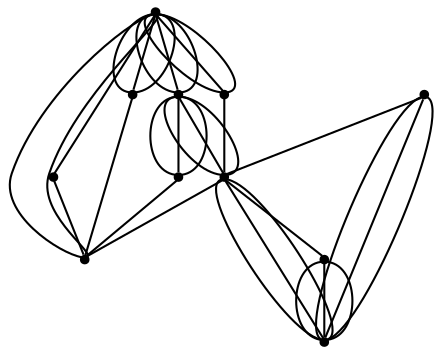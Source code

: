 graph {
  node [shape=point,comment="{\"directed\":false,\"doi\":\"10.1007/978-3-031-49275-4_5\",\"figure\":\"3\"}"]

  v0 [pos="1131.4386358919562,1547.1670153644277"]
  v1 [pos="1029.9682449999568,1747.3798166188822"]
  v2 [pos="794.0723206250959,2078.774424552072"]
  v3 [pos="847.5641693609263,1478.465277580241"]
  v4 [pos="846.1097750713398,1600.341542083193"]
  v5 [pos="876.4104191654033,1865.9555011640898"]
  v6 [pos="961.8532221998106,1996.7040216749056"]
  v7 [pos="725.6114404210907,1844.4982341186399"]
  v8 [pos="760.2294201347531,1962.957298935059"]
  v9 [pos="695.4899884881,1722.4219229053447"]
  v10 [pos="636.8264301524816,1909.5078192679393"]

  v0 -- v4 [id="-1",pos="1131.4386358919562,1547.1670153644277 992.9498661066162,1614.0851198920602 992.9498661066162,1614.0851198920602 992.9498661066162,1614.0851198920602 846.1097750713398,1600.341542083193 846.1097750713398,1600.341542083193 846.1097750713398,1600.341542083193"]
  v10 -- v2 [id="-2",pos="636.8264301524816,1909.5078192679393 794.0723206250959,2078.774424552072 794.0723206250959,2078.774424552072 794.0723206250959,2078.774424552072"]
  v7 -- v10 [id="-3",pos="725.6114404210907,1844.4982341186399 667.8480397264038,1852.391113320177 667.8480397264038,1852.391113320177 667.8480397264038,1852.391113320177 636.8264301524816,1909.5078192679393 636.8264301524816,1909.5078192679393 636.8264301524816,1909.5078192679393"]
  v9 -- v7 [id="-4",pos="695.4899884881,1722.4219229053447 675.2908732526903,1790.9486675087103 675.2908732526903,1790.9486675087103 675.2908732526903,1790.9486675087103 725.6114404210907,1844.4982341186399 725.6114404210907,1844.4982341186399 725.6114404210907,1844.4982341186399"]
  v9 -- v7 [id="-5",pos="695.4899884881,1722.4219229053447 745.8146253152332,1775.9714895152742 745.8146253152332,1775.9714895152742 745.8146253152332,1775.9714895152742 725.6114404210907,1844.4982341186399 725.6114404210907,1844.4982341186399 725.6114404210907,1844.4982341186399"]
  v7 -- v2 [id="-6",pos="725.6114404210907,1844.4982341186399 721.3274251323653,1979.7682172440932 721.3274251323653,1979.7682172440932 721.3274251323653,1979.7682172440932 794.0723206250959,2078.774424552072 794.0723206250959,2078.774424552072 794.0723206250959,2078.774424552072"]
  v9 -- v1 [id="-7",pos="695.4899884881,1722.4219229053447 1029.9682449999568,1747.3798166188822 1029.9682449999568,1747.3798166188822 1029.9682449999568,1747.3798166188822"]
  v7 -- v8 [id="-8",pos="725.6114404210907,1844.4982341186399 760.2294201347531,1962.957298935059 760.2294201347531,1962.957298935059 760.2294201347531,1962.957298935059"]
  v7 -- v5 [id="-9",pos="725.6114404210907,1844.4982341186399 876.4104191654033,1865.9555011640898 876.4104191654033,1865.9555011640898 876.4104191654033,1865.9555011640898"]
  v7 -- v10 [id="-10",pos="725.6114404210907,1844.4982341186399 636.8264301524816,1909.5078192679393 636.8264301524816,1909.5078192679393 636.8264301524816,1909.5078192679393"]
  v7 -- v2 [id="-12",pos="725.6114404210907,1844.4982341186399 798.3605327493896,1943.5003718177625 798.3605327493896,1943.5003718177625 798.3605327493896,1943.5003718177625 794.0723206250959,2078.774424552072 794.0723206250959,2078.774424552072 794.0723206250959,2078.774424552072"]
  v7 -- v5 [id="-13",pos="725.6114404210907,1844.4982341186399 804.6365188109195,1828.7625827746087 804.6365188109195,1828.7625827746087 804.6365188109195,1828.7625827746087 876.4104191654033,1865.9555011640898 876.4104191654033,1865.9555011640898 876.4104191654033,1865.9555011640898"]
  v8 -- v2 [id="-15",pos="760.2294201347531,1962.957298935059 794.0723206250959,2078.774424552072 794.0723206250959,2078.774424552072 794.0723206250959,2078.774424552072"]
  v7 -- v10 [id="-16",pos="725.6114404210907,1844.4982341186399 694.593964094319,1901.6149400664021 694.593964094319,1901.6149400664021 694.593964094319,1901.6149400664021 636.8264301524816,1909.5078192679393 636.8264301524816,1909.5078192679393 636.8264301524816,1909.5078192679393"]
  v7 -- v5 [id="-17",pos="725.6114404210907,1844.4982341186399 797.3895376111425,1881.6870828992644 797.3895376111425,1881.6870828992644 797.3895376111425,1881.6870828992644 876.4104191654033,1865.9555011640898 876.4104191654033,1865.9555011640898 876.4104191654033,1865.9555011640898"]
  v4 -- v3 [id="-19",pos="846.1097750713398,1600.341542083193 816.3008602113345,1538.6616600300163 816.3008602113345,1538.6616600300163 816.3008602113345,1538.6616600300163 847.5641693609263,1478.465277580241 847.5641693609263,1478.465277580241 847.5641693609263,1478.465277580241"]
  v4 -- v0 [id="-23",pos="846.1097750713398,1600.341542083193 878.6483499378633,1594.2822760219772 878.6483499378633,1594.2822760219772 878.6483499378633,1594.2822760219772 1092.123952058709,1554.4972711415803 1092.123952058709,1554.4972711415803 1092.123952058709,1554.4972711415803 1131.4386358919562,1547.1670153644277 1131.4386358919562,1547.1670153644277 1131.4386358919562,1547.1670153644277"]
  v4 -- v0 [id="-27",pos="846.1097750713398,1600.341542083193 984.6026781038302,1533.4273799891403 984.6026781038302,1533.4273799891403 984.6026781038302,1533.4273799891403 1131.4386358919562,1547.1670153644277 1131.4386358919562,1547.1670153644277 1131.4386358919562,1547.1670153644277"]
  v3 -- v4 [id="-29",pos="847.5641693609263,1478.465277580241 877.3731478093495,1540.1451596334177 877.3731478093495,1540.1451596334177 877.3731478093495,1540.1451596334177 846.1097750713398,1600.341542083193 846.1097750713398,1600.341542083193 846.1097750713398,1600.341542083193"]
  v5 -- v1 [id="-30",pos="876.4104191654033,1865.9555011640898 1029.9682449999568,1747.3798166188822 1029.9682449999568,1747.3798166188822 1029.9682449999568,1747.3798166188822"]
  v5 -- v6 [id="-31",pos="876.4104191654033,1865.9555011640898 948.2468905229017,1921.2678442851854 948.2468905229017,1921.2678442851854 948.2468905229017,1921.2678442851854 961.8532221998106,1996.7040216749056 961.8532221998106,1996.7040216749056 961.8532221998106,1996.7040216749056"]
  v5 -- v1 [id="-32",pos="876.4104191654033,1865.9555011640898 934.540534264954,1784.1226617039104 934.540534264954,1784.1226617039104 934.540534264954,1784.1226617039104 1029.9682449999568,1747.3798166188822 1029.9682449999568,1747.3798166188822 1029.9682449999568,1747.3798166188822"]
  v5 -- v6 [id="-33",pos="876.4104191654033,1865.9555011640898 892.7588741786988,1890.9717683296597 892.7588741786988,1890.9717683296597 892.7588741786988,1890.9717683296597 944.9797176215834,1970.8876948432403 944.9797176215834,1970.8876948432403 944.9797176215834,1970.8876948432403 961.8532221998106,1996.7040216749056 961.8532221998106,1996.7040216749056 961.8532221998106,1996.7040216749056"]
  v5 -- v6 [id="-34",pos="876.4104191654033,1865.9555011640898 890.0167508423121,1941.3834121608204 890.0167508423121,1941.3834121608204 890.0167508423121,1941.3834121608204 961.8532221998106,1996.7040216749056 961.8532221998106,1996.7040216749056 961.8532221998106,1996.7040216749056"]
  v4 -- v3 [id="-35",pos="846.1097750713398,1600.341542083193 847.5641693609263,1478.465277580241 847.5641693609263,1478.465277580241 847.5641693609263,1478.465277580241"]
  v1 -- v4 [id="-36",pos="1029.9682449999568,1747.3798166188822 960.9197442280054,1645.581476109644 960.9197442280054,1645.581476109644 960.9197442280054,1645.581476109644 846.1097750713398,1600.341542083193 846.1097750713398,1600.341542083193 846.1097750713398,1600.341542083193"]
  v6 -- v2 [id="-37",pos="961.8532221998106,1996.7040216749056 794.0723206250959,2078.774424552072 794.0723206250959,2078.774424552072 794.0723206250959,2078.774424552072"]
  v5 -- v1 [id="-39",pos="876.4104191654033,1865.9555011640898 971.8381299004061,1829.2000657266622 971.8381299004061,1829.2000657266622 971.8381299004061,1829.2000657266622 1029.9682449999568,1747.3798166188822 1029.9682449999568,1747.3798166188822 1029.9682449999568,1747.3798166188822"]
  v4 -- v1 [id="-40",pos="846.1097750713398,1600.341542083193 915.1582758432914,1702.127292240032 915.1582758432914,1702.127292240032 915.1582758432914,1702.127292240032 1029.9682449999568,1747.3798166188822 1029.9682449999568,1747.3798166188822 1029.9682449999568,1747.3798166188822"]
  v1 -- v4 [id="-41",pos="1029.9682449999568,1747.3798166188822 846.1097750713398,1600.341542083193 846.1097750713398,1600.341542083193 846.1097750713398,1600.341542083193"]
  v1 -- v3 [id="-42",pos="1029.9682449999568,1747.3798166188822 847.5641693609263,1478.465277580241 847.5641693609263,1478.465277580241 847.5641693609263,1478.465277580241"]
  v7 -- v9 [id="-43",pos="725.6114404210907,1844.4982341186399 695.4899884881,1722.4219229053447 695.4899884881,1722.4219229053447 695.4899884881,1722.4219229053447"]
  v1 -- v2 [id="-44",pos="1029.9682449999568,1747.3798166188822 794.0723206250959,2078.774424552072 794.0723206250959,2078.774424552072 794.0723206250959,2078.774424552072"]
  v0 -- v1 [id="-46",pos="1131.4386358919562,1547.1670153644277 1029.9682449999568,1747.3798166188822 1029.9682449999568,1747.3798166188822 1029.9682449999568,1747.3798166188822"]
}